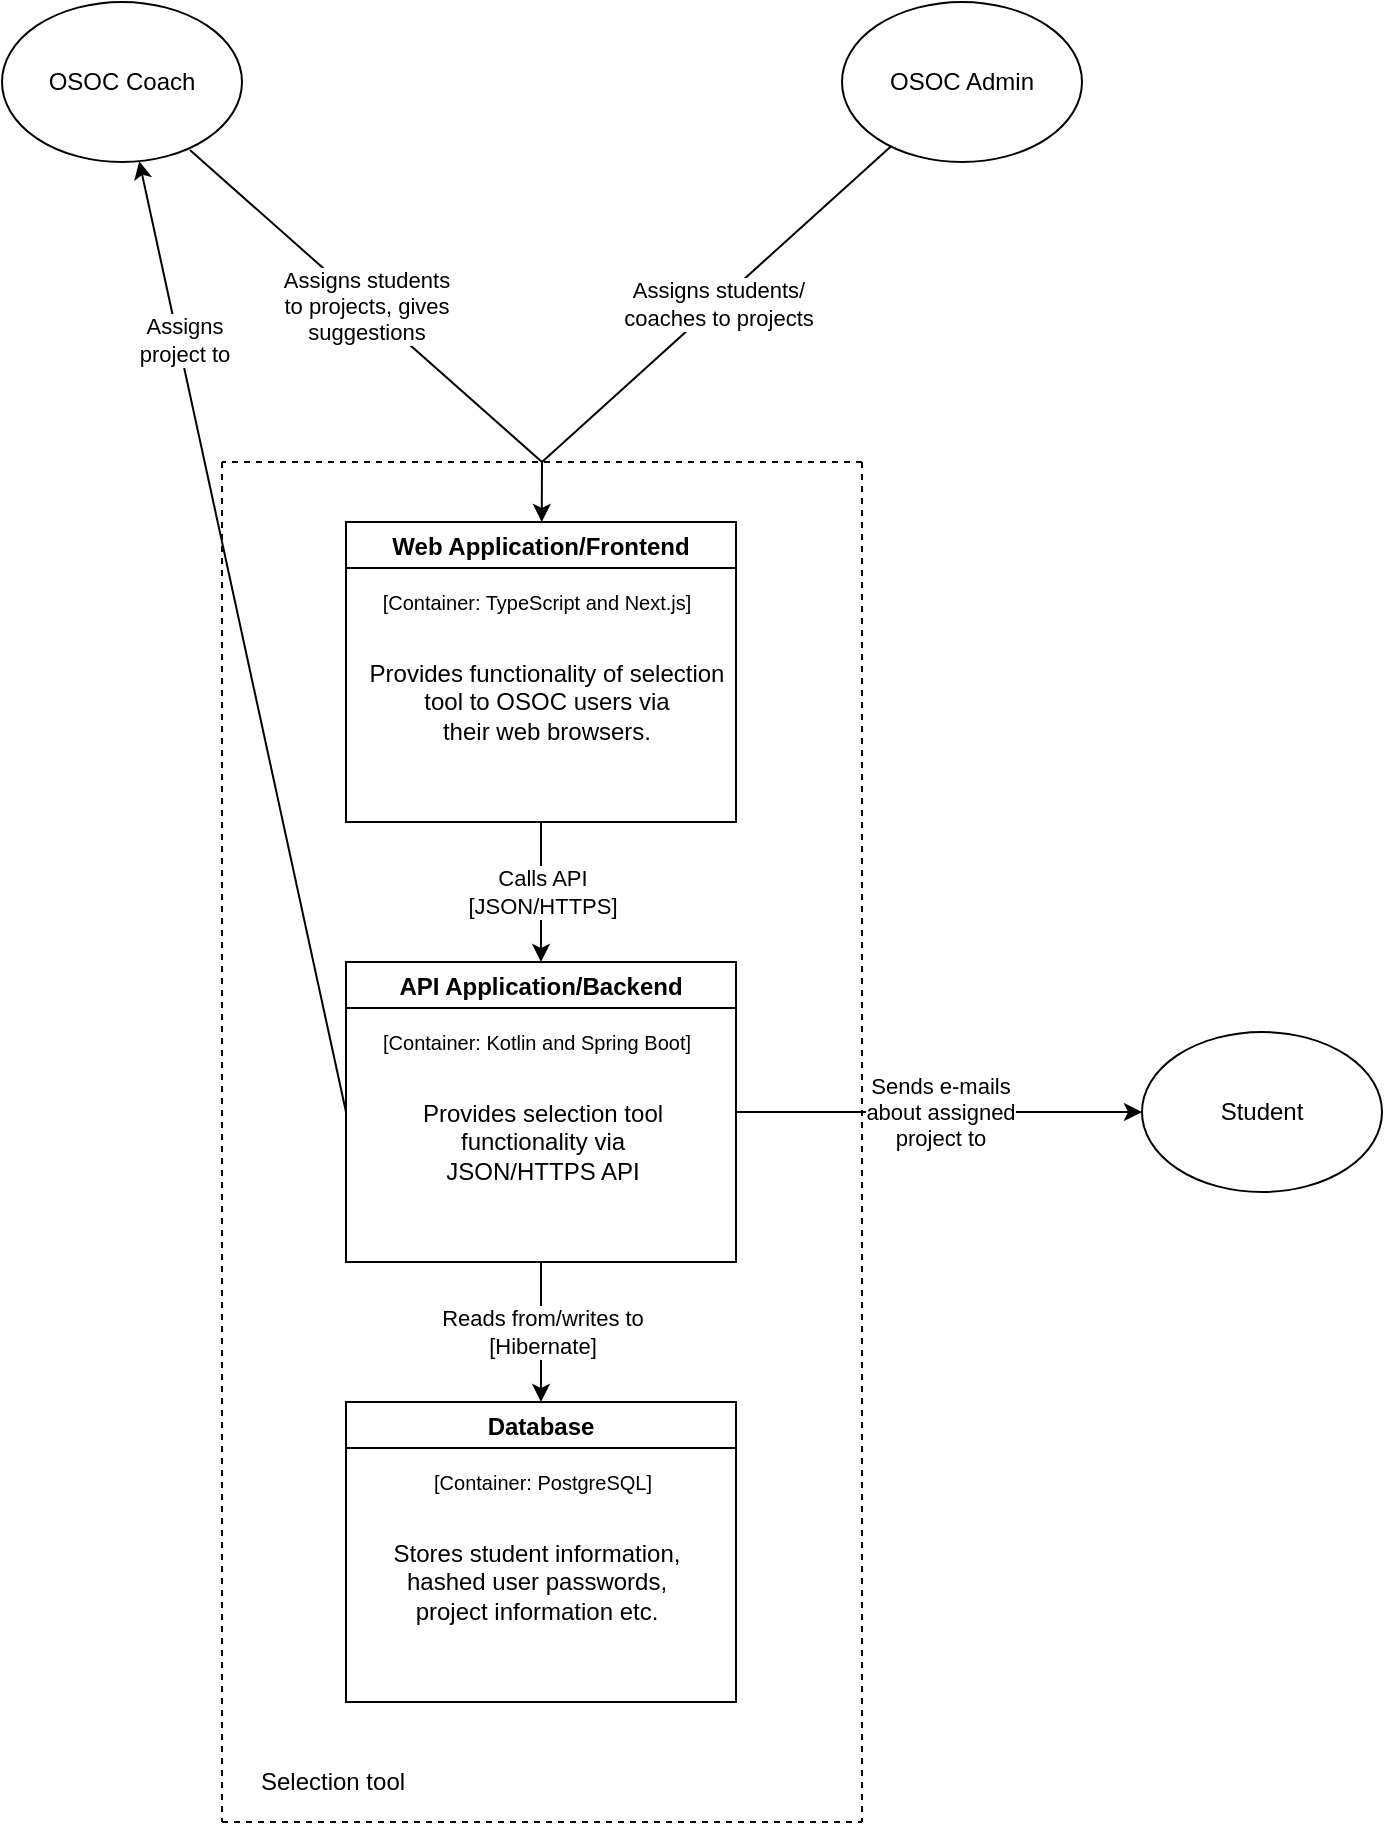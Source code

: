 <mxfile version="16.6.6" type="device"><diagram id="Xueh1fzJBezRoQJaB98k" name="Page-1"><mxGraphModel dx="1422" dy="780" grid="1" gridSize="10" guides="1" tooltips="1" connect="1" arrows="1" fold="1" page="1" pageScale="1" pageWidth="850" pageHeight="1100" background="#FFFFFF" math="0" shadow="0"><root><mxCell id="0"/><mxCell id="1" parent="0"/><mxCell id="CF--ckBnNPfTJrwJrHUP-1" value="&lt;div&gt;OSOC Coach&lt;/div&gt;" style="ellipse;whiteSpace=wrap;html=1;" parent="1" vertex="1"><mxGeometry x="130" y="50" width="120" height="80" as="geometry"/></mxCell><mxCell id="CF--ckBnNPfTJrwJrHUP-2" value="&lt;div&gt;OSOC Admin&lt;/div&gt;" style="ellipse;whiteSpace=wrap;html=1;" parent="1" vertex="1"><mxGeometry x="550" y="50" width="120" height="80" as="geometry"/></mxCell><mxCell id="CF--ckBnNPfTJrwJrHUP-4" value="" style="endArrow=none;html=1;rounded=0;exitX=0.783;exitY=0.925;exitDx=0;exitDy=0;exitPerimeter=0;endFill=0;" parent="1" source="CF--ckBnNPfTJrwJrHUP-1" edge="1"><mxGeometry relative="1" as="geometry"><mxPoint x="370" y="370" as="sourcePoint"/><mxPoint x="400" y="280" as="targetPoint"/></mxGeometry></mxCell><mxCell id="CF--ckBnNPfTJrwJrHUP-5" value="&lt;div&gt;Assigns students&lt;/div&gt;&lt;div&gt;to projects, gives&lt;/div&gt;suggestions" style="edgeLabel;resizable=0;html=1;align=center;verticalAlign=middle;" parent="CF--ckBnNPfTJrwJrHUP-4" connectable="0" vertex="1"><mxGeometry relative="1" as="geometry"/></mxCell><mxCell id="CF--ckBnNPfTJrwJrHUP-6" value="" style="endArrow=none;html=1;rounded=0;endFill=0;" parent="1" source="CF--ckBnNPfTJrwJrHUP-2" edge="1"><mxGeometry relative="1" as="geometry"><mxPoint x="370" y="310" as="sourcePoint"/><mxPoint x="400" y="280" as="targetPoint"/></mxGeometry></mxCell><mxCell id="CF--ckBnNPfTJrwJrHUP-7" value="&lt;div&gt;Assigns students/&lt;/div&gt;&lt;div&gt;coaches to projects&lt;br&gt;&lt;/div&gt;" style="edgeLabel;resizable=0;html=1;align=center;verticalAlign=middle;" parent="CF--ckBnNPfTJrwJrHUP-6" connectable="0" vertex="1"><mxGeometry relative="1" as="geometry"/></mxCell><mxCell id="CF--ckBnNPfTJrwJrHUP-9" value="Web Application/Frontend" style="swimlane;" parent="1" vertex="1"><mxGeometry x="302" y="310" width="195" height="150" as="geometry"><mxRectangle x="302" y="310" width="180" height="23" as="alternateBounds"/></mxGeometry></mxCell><mxCell id="CF--ckBnNPfTJrwJrHUP-11" value="[Container: TypeScript and Next.js]" style="text;html=1;align=center;verticalAlign=middle;resizable=0;points=[];autosize=1;strokeColor=none;fillColor=none;fontSize=10;" parent="CF--ckBnNPfTJrwJrHUP-9" vertex="1"><mxGeometry x="5" y="30" width="180" height="20" as="geometry"/></mxCell><mxCell id="CF--ckBnNPfTJrwJrHUP-12" value="&lt;div&gt;&lt;font style=&quot;font-size: 12px&quot;&gt;Provides functionality of selection &lt;br&gt;&lt;/font&gt;&lt;/div&gt;&lt;div&gt;&lt;font style=&quot;font-size: 12px&quot;&gt;tool to OSOC users via &lt;br&gt;&lt;/font&gt;&lt;/div&gt;&lt;div&gt;&lt;font style=&quot;font-size: 12px&quot;&gt;their web browsers.&lt;br&gt;&lt;/font&gt;&lt;/div&gt;" style="text;html=1;align=center;verticalAlign=middle;resizable=0;points=[];autosize=1;strokeColor=none;fillColor=none;fontSize=10;" parent="CF--ckBnNPfTJrwJrHUP-9" vertex="1"><mxGeometry y="70" width="200" height="40" as="geometry"/></mxCell><mxCell id="CF--ckBnNPfTJrwJrHUP-10" value="" style="endArrow=classic;html=1;rounded=0;" parent="1" target="CF--ckBnNPfTJrwJrHUP-9" edge="1"><mxGeometry width="50" height="50" relative="1" as="geometry"><mxPoint x="400" y="280" as="sourcePoint"/><mxPoint x="400" y="310" as="targetPoint"/></mxGeometry></mxCell><mxCell id="CF--ckBnNPfTJrwJrHUP-13" value="API Application/Backend" style="swimlane;fontSize=12;" parent="1" vertex="1"><mxGeometry x="302" y="530" width="195" height="150" as="geometry"/></mxCell><mxCell id="CF--ckBnNPfTJrwJrHUP-14" value="&lt;font style=&quot;font-size: 10px&quot;&gt;[Container: Kotlin and Spring Boot]&lt;/font&gt;" style="text;html=1;align=center;verticalAlign=middle;resizable=0;points=[];autosize=1;strokeColor=none;fillColor=none;fontSize=12;" parent="CF--ckBnNPfTJrwJrHUP-13" vertex="1"><mxGeometry x="5" y="30" width="180" height="20" as="geometry"/></mxCell><mxCell id="CF--ckBnNPfTJrwJrHUP-18" value="&lt;div&gt;&lt;font style=&quot;font-size: 12px&quot;&gt;Provides selection tool &lt;br&gt;&lt;/font&gt;&lt;/div&gt;&lt;div&gt;&lt;font style=&quot;font-size: 12px&quot;&gt;functionality via &lt;br&gt;&lt;/font&gt;&lt;/div&gt;&lt;div&gt;&lt;font style=&quot;font-size: 12px&quot;&gt;JSON/HTTPS API&lt;/font&gt;&lt;/div&gt;" style="text;html=1;align=center;verticalAlign=middle;resizable=0;points=[];autosize=1;strokeColor=none;fillColor=none;fontSize=11;" parent="CF--ckBnNPfTJrwJrHUP-13" vertex="1"><mxGeometry x="27.5" y="70" width="140" height="40" as="geometry"/></mxCell><mxCell id="CF--ckBnNPfTJrwJrHUP-15" value="" style="endArrow=classic;html=1;rounded=0;fontSize=10;exitX=0.5;exitY=1;exitDx=0;exitDy=0;entryX=0.5;entryY=0;entryDx=0;entryDy=0;" parent="1" source="CF--ckBnNPfTJrwJrHUP-9" target="CF--ckBnNPfTJrwJrHUP-13" edge="1"><mxGeometry relative="1" as="geometry"><mxPoint x="370" y="520" as="sourcePoint"/><mxPoint x="470" y="520" as="targetPoint"/></mxGeometry></mxCell><mxCell id="CF--ckBnNPfTJrwJrHUP-16" value="&lt;div style=&quot;font-size: 11px&quot;&gt;&lt;font style=&quot;font-size: 11px&quot;&gt;Calls API&lt;/font&gt;&lt;/div&gt;&lt;div style=&quot;font-size: 11px&quot;&gt;&lt;font style=&quot;font-size: 11px&quot;&gt;[JSON/HTTPS]&lt;/font&gt;&lt;/div&gt;" style="edgeLabel;resizable=0;html=1;align=center;verticalAlign=middle;fontSize=10;" parent="CF--ckBnNPfTJrwJrHUP-15" connectable="0" vertex="1"><mxGeometry relative="1" as="geometry"/></mxCell><mxCell id="CF--ckBnNPfTJrwJrHUP-19" value="Database" style="swimlane;fontSize=12;" parent="1" vertex="1"><mxGeometry x="302" y="750" width="195" height="150" as="geometry"/></mxCell><mxCell id="CF--ckBnNPfTJrwJrHUP-22" value="&lt;font style=&quot;font-size: 10px&quot;&gt;[Container: PostgreSQL]&lt;br&gt;&lt;/font&gt;" style="text;html=1;align=center;verticalAlign=middle;resizable=0;points=[];autosize=1;strokeColor=none;fillColor=none;fontSize=11;" parent="CF--ckBnNPfTJrwJrHUP-19" vertex="1"><mxGeometry x="32.5" y="30" width="130" height="20" as="geometry"/></mxCell><mxCell id="CF--ckBnNPfTJrwJrHUP-23" value="&lt;div&gt;&lt;font style=&quot;font-size: 12px&quot;&gt;Stores student information, &lt;br&gt;&lt;/font&gt;&lt;/div&gt;&lt;div&gt;&lt;font style=&quot;font-size: 12px&quot;&gt;hashed user passwords, &lt;br&gt;&lt;/font&gt;&lt;/div&gt;&lt;div&gt;&lt;font style=&quot;font-size: 12px&quot;&gt;project information etc.&lt;/font&gt;&lt;/div&gt;" style="text;html=1;align=center;verticalAlign=middle;resizable=0;points=[];autosize=1;strokeColor=none;fillColor=none;fontSize=10;" parent="CF--ckBnNPfTJrwJrHUP-19" vertex="1"><mxGeometry x="15" y="70" width="160" height="40" as="geometry"/></mxCell><mxCell id="CF--ckBnNPfTJrwJrHUP-20" value="" style="endArrow=classic;html=1;rounded=0;fontSize=12;exitX=0.5;exitY=1;exitDx=0;exitDy=0;entryX=0.5;entryY=0;entryDx=0;entryDy=0;" parent="1" source="CF--ckBnNPfTJrwJrHUP-13" target="CF--ckBnNPfTJrwJrHUP-19" edge="1"><mxGeometry relative="1" as="geometry"><mxPoint x="370" y="610" as="sourcePoint"/><mxPoint x="470" y="610" as="targetPoint"/></mxGeometry></mxCell><mxCell id="CF--ckBnNPfTJrwJrHUP-21" value="&lt;div style=&quot;font-size: 11px&quot;&gt;&lt;font style=&quot;font-size: 11px&quot;&gt;Reads from/writes to&lt;/font&gt;&lt;/div&gt;&lt;div style=&quot;font-size: 11px&quot;&gt;&lt;font style=&quot;font-size: 11px&quot;&gt;[Hibernate]&lt;br&gt;&lt;/font&gt;&lt;/div&gt;" style="edgeLabel;resizable=0;html=1;align=center;verticalAlign=middle;fontSize=12;" parent="CF--ckBnNPfTJrwJrHUP-20" connectable="0" vertex="1"><mxGeometry relative="1" as="geometry"/></mxCell><mxCell id="CF--ckBnNPfTJrwJrHUP-24" value="Student" style="ellipse;whiteSpace=wrap;html=1;fontSize=12;" parent="1" vertex="1"><mxGeometry x="700" y="565" width="120" height="80" as="geometry"/></mxCell><mxCell id="CF--ckBnNPfTJrwJrHUP-25" value="" style="endArrow=classic;html=1;rounded=0;fontSize=12;exitX=1;exitY=0.5;exitDx=0;exitDy=0;" parent="1" source="CF--ckBnNPfTJrwJrHUP-13" target="CF--ckBnNPfTJrwJrHUP-24" edge="1"><mxGeometry relative="1" as="geometry"><mxPoint x="370" y="490" as="sourcePoint"/><mxPoint x="470" y="490" as="targetPoint"/></mxGeometry></mxCell><mxCell id="CF--ckBnNPfTJrwJrHUP-26" value="&lt;div style=&quot;font-size: 11px&quot;&gt;&lt;font style=&quot;font-size: 11px&quot;&gt;Sends e-mails&lt;/font&gt;&lt;/div&gt;&lt;div style=&quot;font-size: 11px&quot;&gt;&lt;font style=&quot;font-size: 11px&quot;&gt;about assigned&lt;/font&gt;&lt;/div&gt;&lt;div style=&quot;font-size: 11px&quot;&gt;&lt;font style=&quot;font-size: 11px&quot;&gt;project to&lt;br&gt;&lt;/font&gt;&lt;/div&gt;" style="edgeLabel;resizable=0;html=1;align=center;verticalAlign=middle;fontSize=12;" parent="CF--ckBnNPfTJrwJrHUP-25" connectable="0" vertex="1"><mxGeometry relative="1" as="geometry"/></mxCell><mxCell id="CF--ckBnNPfTJrwJrHUP-29" value="" style="endArrow=none;dashed=1;html=1;rounded=0;fontSize=11;" parent="1" edge="1"><mxGeometry width="50" height="50" relative="1" as="geometry"><mxPoint x="240" y="280" as="sourcePoint"/><mxPoint x="240" y="960" as="targetPoint"/></mxGeometry></mxCell><mxCell id="CF--ckBnNPfTJrwJrHUP-30" value="" style="endArrow=none;dashed=1;html=1;rounded=0;fontSize=11;" parent="1" edge="1"><mxGeometry width="50" height="50" relative="1" as="geometry"><mxPoint x="240" y="960" as="sourcePoint"/><mxPoint x="560" y="960" as="targetPoint"/></mxGeometry></mxCell><mxCell id="CF--ckBnNPfTJrwJrHUP-31" value="" style="endArrow=none;dashed=1;html=1;rounded=0;fontSize=11;" parent="1" edge="1"><mxGeometry width="50" height="50" relative="1" as="geometry"><mxPoint x="560" y="280" as="sourcePoint"/><mxPoint x="560" y="960" as="targetPoint"/></mxGeometry></mxCell><mxCell id="CF--ckBnNPfTJrwJrHUP-32" value="" style="endArrow=none;dashed=1;html=1;rounded=0;fontSize=11;" parent="1" edge="1"><mxGeometry width="50" height="50" relative="1" as="geometry"><mxPoint x="560" y="280" as="sourcePoint"/><mxPoint x="240" y="280" as="targetPoint"/></mxGeometry></mxCell><mxCell id="CF--ckBnNPfTJrwJrHUP-33" value="&lt;font style=&quot;font-size: 12px&quot;&gt;Selection tool&lt;br&gt;&lt;/font&gt;" style="text;html=1;align=center;verticalAlign=middle;resizable=0;points=[];autosize=1;strokeColor=none;fillColor=none;fontSize=11;" parent="1" vertex="1"><mxGeometry x="250" y="930" width="90" height="20" as="geometry"/></mxCell><mxCell id="CF--ckBnNPfTJrwJrHUP-34" value="" style="endArrow=classic;html=1;rounded=0;fontSize=12;exitX=0;exitY=0.5;exitDx=0;exitDy=0;" parent="1" source="CF--ckBnNPfTJrwJrHUP-13" target="CF--ckBnNPfTJrwJrHUP-1" edge="1"><mxGeometry relative="1" as="geometry"><mxPoint x="370" y="460" as="sourcePoint"/><mxPoint x="470" y="460" as="targetPoint"/></mxGeometry></mxCell><mxCell id="CF--ckBnNPfTJrwJrHUP-35" value="&lt;div style=&quot;font-size: 11px&quot;&gt;&lt;font style=&quot;font-size: 11px&quot;&gt;Assigns&lt;/font&gt;&lt;/div&gt;&lt;div style=&quot;font-size: 11px&quot;&gt;&lt;font style=&quot;font-size: 11px&quot;&gt;project to&lt;br&gt;&lt;/font&gt;&lt;/div&gt;" style="edgeLabel;resizable=0;html=1;align=center;verticalAlign=middle;fontSize=12;" parent="CF--ckBnNPfTJrwJrHUP-34" connectable="0" vertex="1"><mxGeometry relative="1" as="geometry"><mxPoint x="-30" y="-148" as="offset"/></mxGeometry></mxCell></root></mxGraphModel></diagram></mxfile>